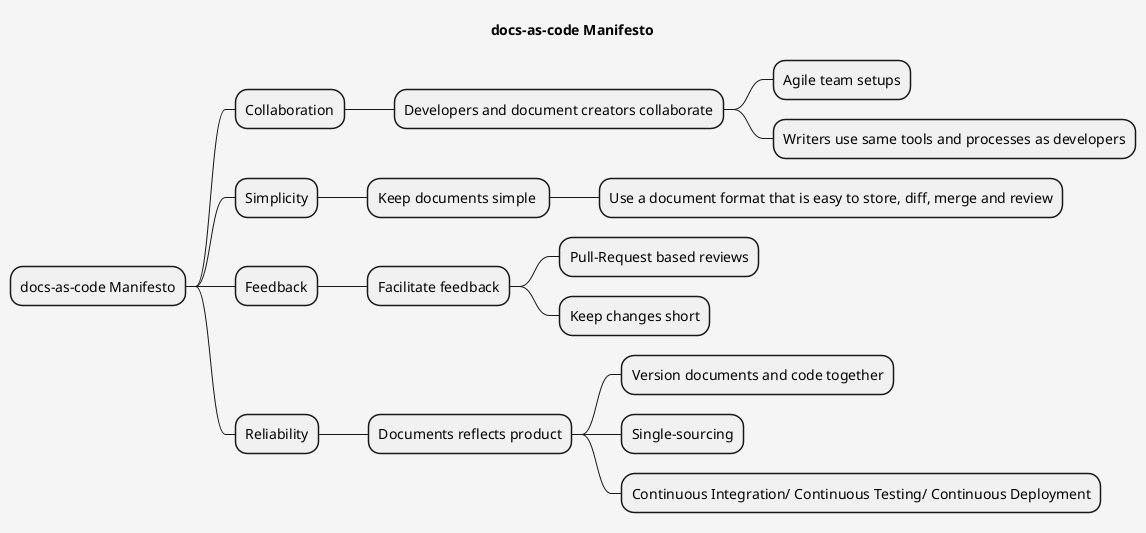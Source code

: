 @startmindmap docs-as-code-manifesto
title docs-as-code Manifesto
skinparam backgroundColor whitesmoke
skinparam handwritten false
skinparam monochrome true
* docs-as-code Manifesto
** Collaboration
*** Developers and document creators collaborate
**** Agile team setups
**** Writers use same tools and processes as developers
** Simplicity
*** Keep documents simple 
****  Use a document format that is easy to store, diff, merge and review
** Feedback
*** Facilitate feedback
**** Pull-Request based reviews
**** Keep changes short
** Reliability
*** Documents reflects product
**** Version documents and code together
**** Single-sourcing
**** Continuous Integration/ Continuous Testing/ Continuous Deployment
